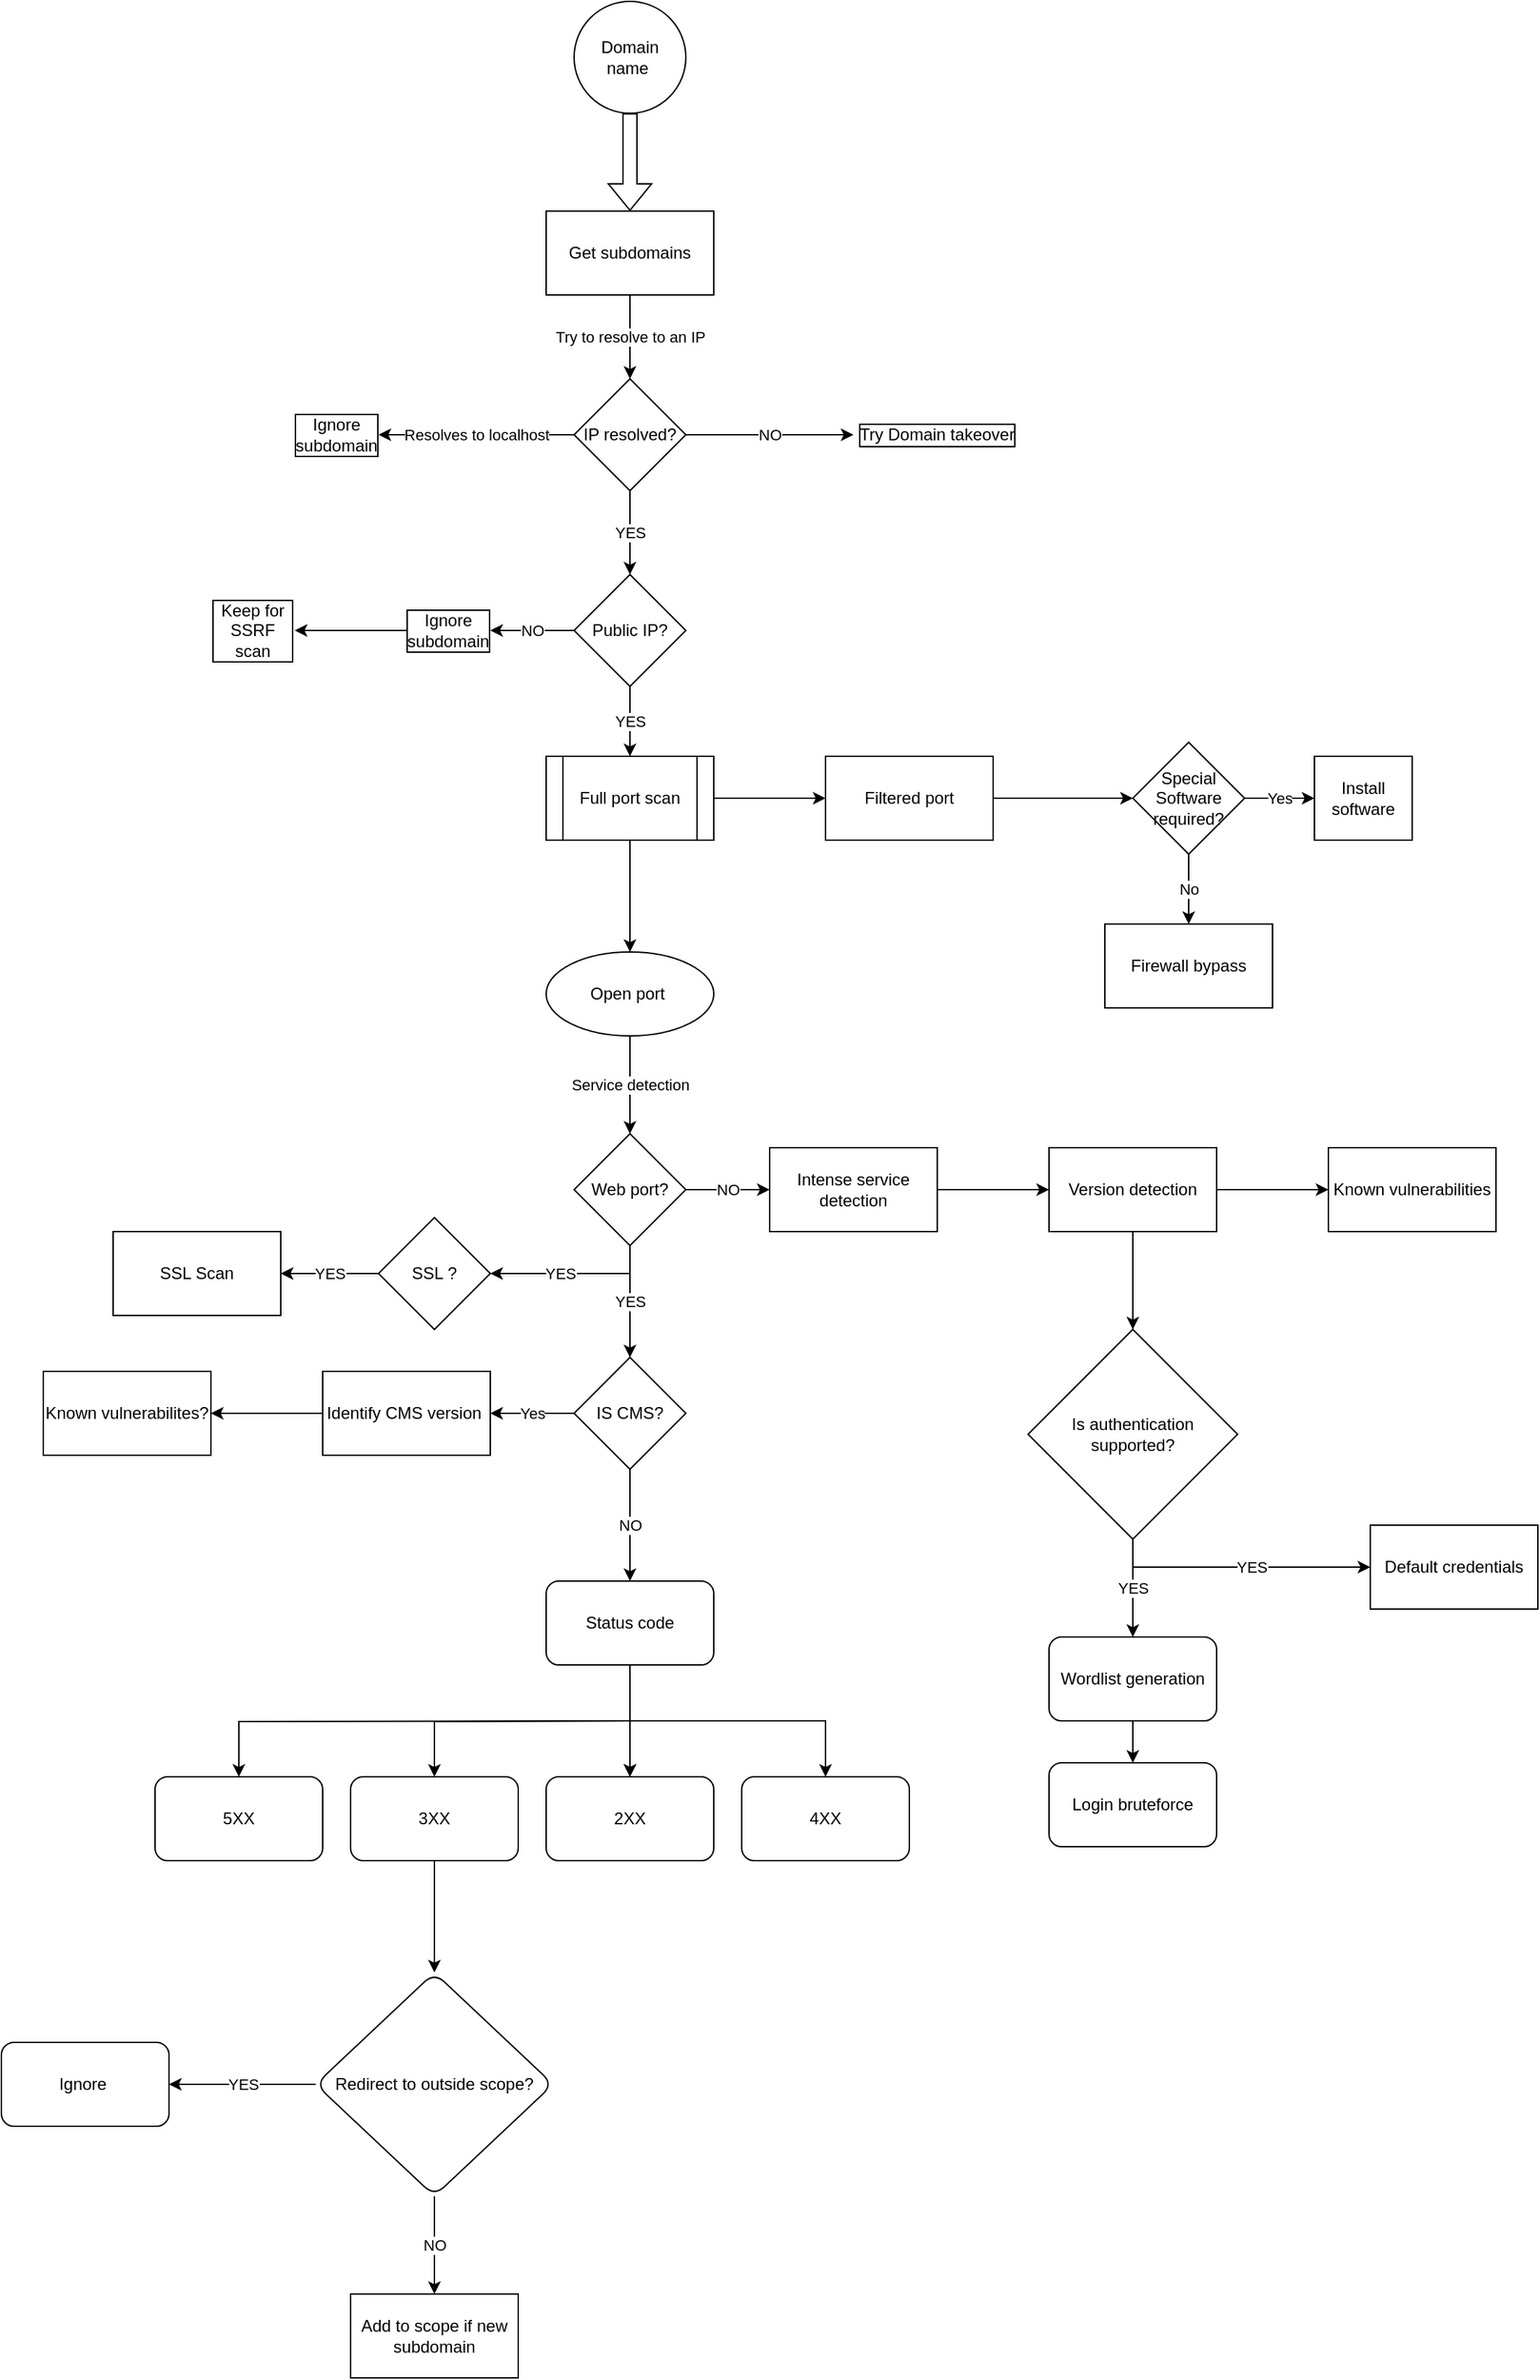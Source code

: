 <mxfile version="17.4.0" type="github">
  <diagram id="TXla3J7d8vlw2gkyMlXR" name="Page-1">
    <mxGraphModel dx="1796" dy="621" grid="1" gridSize="10" guides="1" tooltips="1" connect="1" arrows="1" fold="1" page="1" pageScale="1" pageWidth="850" pageHeight="1100" math="0" shadow="0">
      <root>
        <mxCell id="0" />
        <mxCell id="1" parent="0" />
        <mxCell id="ePnm6LU6MYLlaEyK8Rp0-1" value="Get subdomains" style="rounded=0;whiteSpace=wrap;html=1;" vertex="1" parent="1">
          <mxGeometry x="220" y="200" width="120" height="60" as="geometry" />
        </mxCell>
        <mxCell id="ePnm6LU6MYLlaEyK8Rp0-2" value="" style="shape=flexArrow;endArrow=classic;html=1;rounded=0;entryX=0.5;entryY=0;entryDx=0;entryDy=0;exitX=0.5;exitY=1;exitDx=0;exitDy=0;" edge="1" parent="1" target="ePnm6LU6MYLlaEyK8Rp0-1" source="ePnm6LU6MYLlaEyK8Rp0-88">
          <mxGeometry width="50" height="50" relative="1" as="geometry">
            <mxPoint x="280" y="140" as="sourcePoint" />
            <mxPoint x="450" y="300" as="targetPoint" />
          </mxGeometry>
        </mxCell>
        <mxCell id="ePnm6LU6MYLlaEyK8Rp0-3" value="IP resolved?" style="rhombus;whiteSpace=wrap;html=1;" vertex="1" parent="1">
          <mxGeometry x="240" y="320" width="80" height="80" as="geometry" />
        </mxCell>
        <mxCell id="ePnm6LU6MYLlaEyK8Rp0-4" value="f=" style="endArrow=classic;html=1;rounded=0;exitX=0.5;exitY=1;exitDx=0;exitDy=0;" edge="1" parent="1" source="ePnm6LU6MYLlaEyK8Rp0-1" target="ePnm6LU6MYLlaEyK8Rp0-3">
          <mxGeometry relative="1" as="geometry">
            <mxPoint x="370" y="320" as="sourcePoint" />
            <mxPoint x="470" y="320" as="targetPoint" />
          </mxGeometry>
        </mxCell>
        <mxCell id="ePnm6LU6MYLlaEyK8Rp0-5" value="Try to resolve to an IP" style="edgeLabel;resizable=0;html=1;align=center;verticalAlign=middle;labelBorderColor=none;" connectable="0" vertex="1" parent="ePnm6LU6MYLlaEyK8Rp0-4">
          <mxGeometry relative="1" as="geometry" />
        </mxCell>
        <mxCell id="ePnm6LU6MYLlaEyK8Rp0-6" value="N" style="endArrow=classic;html=1;rounded=0;exitX=1;exitY=0.5;exitDx=0;exitDy=0;" edge="1" parent="1" source="ePnm6LU6MYLlaEyK8Rp0-3">
          <mxGeometry relative="1" as="geometry">
            <mxPoint x="330" y="300" as="sourcePoint" />
            <mxPoint x="440" y="360" as="targetPoint" />
          </mxGeometry>
        </mxCell>
        <mxCell id="ePnm6LU6MYLlaEyK8Rp0-7" value="NO" style="edgeLabel;resizable=0;align=center;verticalAlign=middle;labelBorderColor=none;html=1;" connectable="0" vertex="1" parent="ePnm6LU6MYLlaEyK8Rp0-6">
          <mxGeometry relative="1" as="geometry" />
        </mxCell>
        <mxCell id="ePnm6LU6MYLlaEyK8Rp0-8" value="Try Domain takeover" style="text;html=1;strokeColor=none;fillColor=none;align=center;verticalAlign=middle;whiteSpace=wrap;rounded=0;labelBorderColor=default;" vertex="1" parent="1">
          <mxGeometry x="440" y="345" width="120" height="30" as="geometry" />
        </mxCell>
        <mxCell id="ePnm6LU6MYLlaEyK8Rp0-9" value="Resolves to localhost" style="endArrow=classic;html=1;rounded=0;exitX=0;exitY=0.5;exitDx=0;exitDy=0;entryX=1;entryY=0.5;entryDx=0;entryDy=0;" edge="1" parent="1" source="ePnm6LU6MYLlaEyK8Rp0-3" target="ePnm6LU6MYLlaEyK8Rp0-10">
          <mxGeometry relative="1" as="geometry">
            <mxPoint x="230" y="400" as="sourcePoint" />
            <mxPoint x="175.0" y="360" as="targetPoint" />
          </mxGeometry>
        </mxCell>
        <mxCell id="ePnm6LU6MYLlaEyK8Rp0-10" value="Ignore subdomain" style="text;html=1;strokeColor=none;fillColor=none;align=center;verticalAlign=middle;whiteSpace=wrap;rounded=0;labelBorderColor=default;" vertex="1" parent="1">
          <mxGeometry x="40" y="345" width="60" height="30" as="geometry" />
        </mxCell>
        <mxCell id="ePnm6LU6MYLlaEyK8Rp0-11" value="Y" style="endArrow=classic;html=1;rounded=0;exitX=0.5;exitY=1;exitDx=0;exitDy=0;" edge="1" parent="1" source="ePnm6LU6MYLlaEyK8Rp0-3">
          <mxGeometry relative="1" as="geometry">
            <mxPoint x="270" y="440" as="sourcePoint" />
            <mxPoint x="280" y="460" as="targetPoint" />
          </mxGeometry>
        </mxCell>
        <mxCell id="ePnm6LU6MYLlaEyK8Rp0-12" value="YES" style="edgeLabel;resizable=0;html=1;align=center;verticalAlign=middle;labelBorderColor=none;" connectable="0" vertex="1" parent="ePnm6LU6MYLlaEyK8Rp0-11">
          <mxGeometry relative="1" as="geometry" />
        </mxCell>
        <mxCell id="ePnm6LU6MYLlaEyK8Rp0-13" value="Public IP?" style="rhombus;whiteSpace=wrap;html=1;labelBorderColor=none;" vertex="1" parent="1">
          <mxGeometry x="240" y="460" width="80" height="80" as="geometry" />
        </mxCell>
        <mxCell id="ePnm6LU6MYLlaEyK8Rp0-14" value="N" style="endArrow=classic;html=1;rounded=0;exitX=0;exitY=0.5;exitDx=0;exitDy=0;entryX=1;entryY=0.5;entryDx=0;entryDy=0;" edge="1" parent="1" source="ePnm6LU6MYLlaEyK8Rp0-13" target="ePnm6LU6MYLlaEyK8Rp0-17">
          <mxGeometry relative="1" as="geometry">
            <mxPoint x="150" y="450" as="sourcePoint" />
            <mxPoint x="180" y="500" as="targetPoint" />
          </mxGeometry>
        </mxCell>
        <mxCell id="ePnm6LU6MYLlaEyK8Rp0-15" value="NO" style="edgeLabel;resizable=0;html=1;align=center;verticalAlign=middle;labelBorderColor=none;" connectable="0" vertex="1" parent="ePnm6LU6MYLlaEyK8Rp0-14">
          <mxGeometry relative="1" as="geometry" />
        </mxCell>
        <mxCell id="ePnm6LU6MYLlaEyK8Rp0-16" value="" style="edgeStyle=orthogonalEdgeStyle;rounded=0;orthogonalLoop=1;jettySize=auto;html=1;" edge="1" parent="1" source="ePnm6LU6MYLlaEyK8Rp0-17" target="ePnm6LU6MYLlaEyK8Rp0-80">
          <mxGeometry relative="1" as="geometry" />
        </mxCell>
        <mxCell id="ePnm6LU6MYLlaEyK8Rp0-17" value="Ignore subdomain" style="text;html=1;strokeColor=none;fillColor=none;align=center;verticalAlign=middle;whiteSpace=wrap;rounded=0;labelBorderColor=default;" vertex="1" parent="1">
          <mxGeometry x="120" y="485" width="60" height="30" as="geometry" />
        </mxCell>
        <mxCell id="ePnm6LU6MYLlaEyK8Rp0-18" value="" style="edgeStyle=orthogonalEdgeStyle;rounded=0;orthogonalLoop=1;jettySize=auto;html=1;" edge="1" parent="1" source="ePnm6LU6MYLlaEyK8Rp0-20" target="ePnm6LU6MYLlaEyK8Rp0-22">
          <mxGeometry relative="1" as="geometry" />
        </mxCell>
        <mxCell id="ePnm6LU6MYLlaEyK8Rp0-19" value="" style="edgeStyle=orthogonalEdgeStyle;rounded=0;orthogonalLoop=1;jettySize=auto;html=1;" edge="1" parent="1" source="ePnm6LU6MYLlaEyK8Rp0-20" target="ePnm6LU6MYLlaEyK8Rp0-23">
          <mxGeometry relative="1" as="geometry" />
        </mxCell>
        <mxCell id="ePnm6LU6MYLlaEyK8Rp0-20" value="Full port scan" style="shape=process;whiteSpace=wrap;html=1;backgroundOutline=1;labelBorderColor=none;" vertex="1" parent="1">
          <mxGeometry x="220.0" y="590" width="120" height="60" as="geometry" />
        </mxCell>
        <mxCell id="ePnm6LU6MYLlaEyK8Rp0-21" value="" style="edgeStyle=orthogonalEdgeStyle;rounded=0;orthogonalLoop=1;jettySize=auto;html=1;" edge="1" parent="1" source="ePnm6LU6MYLlaEyK8Rp0-22" target="ePnm6LU6MYLlaEyK8Rp0-81">
          <mxGeometry relative="1" as="geometry" />
        </mxCell>
        <mxCell id="ePnm6LU6MYLlaEyK8Rp0-22" value="Filtered port" style="whiteSpace=wrap;html=1;labelBorderColor=none;" vertex="1" parent="1">
          <mxGeometry x="420.0" y="590" width="120" height="60" as="geometry" />
        </mxCell>
        <mxCell id="ePnm6LU6MYLlaEyK8Rp0-23" value="Open port&amp;nbsp;" style="ellipse;whiteSpace=wrap;html=1;labelBorderColor=none;" vertex="1" parent="1">
          <mxGeometry x="220.0" y="730" width="120" height="60" as="geometry" />
        </mxCell>
        <mxCell id="ePnm6LU6MYLlaEyK8Rp0-24" value="S" style="endArrow=classic;html=1;rounded=0;exitX=0.5;exitY=1;exitDx=0;exitDy=0;entryX=0.5;entryY=0;entryDx=0;entryDy=0;" edge="1" parent="1" source="ePnm6LU6MYLlaEyK8Rp0-23" target="ePnm6LU6MYLlaEyK8Rp0-26">
          <mxGeometry relative="1" as="geometry">
            <mxPoint x="280" y="780" as="sourcePoint" />
            <mxPoint x="280" y="840" as="targetPoint" />
          </mxGeometry>
        </mxCell>
        <mxCell id="ePnm6LU6MYLlaEyK8Rp0-25" value="Service detection" style="edgeLabel;resizable=0;html=1;align=center;verticalAlign=middle;labelBorderColor=none;" connectable="0" vertex="1" parent="ePnm6LU6MYLlaEyK8Rp0-24">
          <mxGeometry relative="1" as="geometry" />
        </mxCell>
        <mxCell id="ePnm6LU6MYLlaEyK8Rp0-26" value="Web port?" style="rhombus;whiteSpace=wrap;html=1;labelBorderColor=none;" vertex="1" parent="1">
          <mxGeometry x="240" y="860" width="80" height="80" as="geometry" />
        </mxCell>
        <mxCell id="ePnm6LU6MYLlaEyK8Rp0-27" value="N" style="endArrow=classic;html=1;rounded=0;exitX=1;exitY=0.5;exitDx=0;exitDy=0;" edge="1" parent="1" source="ePnm6LU6MYLlaEyK8Rp0-26" target="ePnm6LU6MYLlaEyK8Rp0-30">
          <mxGeometry relative="1" as="geometry">
            <mxPoint x="270" y="890" as="sourcePoint" />
            <mxPoint x="400" y="900" as="targetPoint" />
          </mxGeometry>
        </mxCell>
        <mxCell id="ePnm6LU6MYLlaEyK8Rp0-28" value="NO" style="edgeLabel;resizable=0;html=1;align=center;verticalAlign=middle;labelBorderColor=none;" connectable="0" vertex="1" parent="ePnm6LU6MYLlaEyK8Rp0-27">
          <mxGeometry relative="1" as="geometry" />
        </mxCell>
        <mxCell id="ePnm6LU6MYLlaEyK8Rp0-29" value="" style="edgeStyle=orthogonalEdgeStyle;rounded=0;orthogonalLoop=1;jettySize=auto;html=1;" edge="1" parent="1" source="ePnm6LU6MYLlaEyK8Rp0-30" target="ePnm6LU6MYLlaEyK8Rp0-33">
          <mxGeometry relative="1" as="geometry" />
        </mxCell>
        <mxCell id="ePnm6LU6MYLlaEyK8Rp0-30" value="Intense service detection" style="rounded=0;whiteSpace=wrap;html=1;labelBorderColor=none;" vertex="1" parent="1">
          <mxGeometry x="380" y="870" width="120" height="60" as="geometry" />
        </mxCell>
        <mxCell id="ePnm6LU6MYLlaEyK8Rp0-31" value="" style="edgeStyle=orthogonalEdgeStyle;rounded=0;orthogonalLoop=1;jettySize=auto;html=1;" edge="1" parent="1" source="ePnm6LU6MYLlaEyK8Rp0-33" target="ePnm6LU6MYLlaEyK8Rp0-34">
          <mxGeometry relative="1" as="geometry" />
        </mxCell>
        <mxCell id="ePnm6LU6MYLlaEyK8Rp0-32" value="" style="edgeStyle=orthogonalEdgeStyle;rounded=0;orthogonalLoop=1;jettySize=auto;html=1;" edge="1" parent="1" source="ePnm6LU6MYLlaEyK8Rp0-33" target="ePnm6LU6MYLlaEyK8Rp0-35">
          <mxGeometry relative="1" as="geometry" />
        </mxCell>
        <mxCell id="ePnm6LU6MYLlaEyK8Rp0-33" value="Version detection" style="rounded=0;whiteSpace=wrap;html=1;labelBorderColor=none;" vertex="1" parent="1">
          <mxGeometry x="580" y="870" width="120" height="60" as="geometry" />
        </mxCell>
        <mxCell id="ePnm6LU6MYLlaEyK8Rp0-34" value="Known vulnerabilities" style="rounded=0;whiteSpace=wrap;html=1;labelBorderColor=none;" vertex="1" parent="1">
          <mxGeometry x="780" y="870" width="120" height="60" as="geometry" />
        </mxCell>
        <mxCell id="ePnm6LU6MYLlaEyK8Rp0-35" value="Is authentication supported?" style="rhombus;whiteSpace=wrap;html=1;rounded=0;labelBorderColor=none;" vertex="1" parent="1">
          <mxGeometry x="565" y="1000" width="150" height="150" as="geometry" />
        </mxCell>
        <mxCell id="ePnm6LU6MYLlaEyK8Rp0-36" value="Default credentials" style="whiteSpace=wrap;html=1;rounded=0;labelBorderColor=none;" vertex="1" parent="1">
          <mxGeometry x="810" y="1140" width="120" height="60" as="geometry" />
        </mxCell>
        <mxCell id="ePnm6LU6MYLlaEyK8Rp0-37" value="" style="endArrow=classic;html=1;rounded=0;entryX=0;entryY=0.5;entryDx=0;entryDy=0;" edge="1" parent="1" target="ePnm6LU6MYLlaEyK8Rp0-36">
          <mxGeometry relative="1" as="geometry">
            <mxPoint x="640" y="1170" as="sourcePoint" />
            <mxPoint x="750" y="1060" as="targetPoint" />
          </mxGeometry>
        </mxCell>
        <mxCell id="ePnm6LU6MYLlaEyK8Rp0-38" value="YES" style="edgeLabel;resizable=0;html=1;align=center;verticalAlign=middle;labelBorderColor=none;" connectable="0" vertex="1" parent="ePnm6LU6MYLlaEyK8Rp0-37">
          <mxGeometry relative="1" as="geometry" />
        </mxCell>
        <mxCell id="ePnm6LU6MYLlaEyK8Rp0-39" value="" style="endArrow=classic;html=1;rounded=0;exitX=0.5;exitY=1;exitDx=0;exitDy=0;" edge="1" parent="1" source="ePnm6LU6MYLlaEyK8Rp0-35" target="ePnm6LU6MYLlaEyK8Rp0-42">
          <mxGeometry relative="1" as="geometry">
            <mxPoint x="620" y="1100" as="sourcePoint" />
            <mxPoint x="640" y="1210" as="targetPoint" />
          </mxGeometry>
        </mxCell>
        <mxCell id="ePnm6LU6MYLlaEyK8Rp0-40" value="YES" style="edgeLabel;resizable=0;html=1;align=center;verticalAlign=middle;labelBorderColor=none;" connectable="0" vertex="1" parent="ePnm6LU6MYLlaEyK8Rp0-39">
          <mxGeometry relative="1" as="geometry" />
        </mxCell>
        <mxCell id="ePnm6LU6MYLlaEyK8Rp0-41" value="" style="edgeStyle=orthogonalEdgeStyle;rounded=0;orthogonalLoop=1;jettySize=auto;html=1;" edge="1" parent="1" source="ePnm6LU6MYLlaEyK8Rp0-42" target="ePnm6LU6MYLlaEyK8Rp0-43">
          <mxGeometry relative="1" as="geometry" />
        </mxCell>
        <mxCell id="ePnm6LU6MYLlaEyK8Rp0-42" value="Wordlist generation" style="rounded=1;whiteSpace=wrap;html=1;labelBorderColor=none;" vertex="1" parent="1">
          <mxGeometry x="580" y="1220" width="120" height="60" as="geometry" />
        </mxCell>
        <mxCell id="ePnm6LU6MYLlaEyK8Rp0-43" value="Login bruteforce" style="rounded=1;whiteSpace=wrap;html=1;labelBorderColor=none;" vertex="1" parent="1">
          <mxGeometry x="580" y="1310" width="120" height="60" as="geometry" />
        </mxCell>
        <mxCell id="ePnm6LU6MYLlaEyK8Rp0-44" value="IS CMS?" style="rhombus;whiteSpace=wrap;html=1;labelBorderColor=none;" vertex="1" parent="1">
          <mxGeometry x="240" y="1020" width="80" height="80" as="geometry" />
        </mxCell>
        <mxCell id="ePnm6LU6MYLlaEyK8Rp0-45" value="" style="endArrow=classic;html=1;rounded=0;exitX=0.5;exitY=1;exitDx=0;exitDy=0;entryX=0.5;entryY=0;entryDx=0;entryDy=0;" edge="1" parent="1" source="ePnm6LU6MYLlaEyK8Rp0-26" target="ePnm6LU6MYLlaEyK8Rp0-44">
          <mxGeometry relative="1" as="geometry">
            <mxPoint x="210" y="1040" as="sourcePoint" />
            <mxPoint x="310" y="1040" as="targetPoint" />
          </mxGeometry>
        </mxCell>
        <mxCell id="ePnm6LU6MYLlaEyK8Rp0-46" value="YES" style="edgeLabel;resizable=0;html=1;align=center;verticalAlign=middle;labelBorderColor=none;" connectable="0" vertex="1" parent="ePnm6LU6MYLlaEyK8Rp0-45">
          <mxGeometry relative="1" as="geometry" />
        </mxCell>
        <mxCell id="ePnm6LU6MYLlaEyK8Rp0-47" value="" style="edgeStyle=orthogonalEdgeStyle;rounded=0;orthogonalLoop=1;jettySize=auto;html=1;" edge="1" parent="1" source="ePnm6LU6MYLlaEyK8Rp0-48" target="ePnm6LU6MYLlaEyK8Rp0-49">
          <mxGeometry relative="1" as="geometry" />
        </mxCell>
        <mxCell id="ePnm6LU6MYLlaEyK8Rp0-48" value="Identify CMS version&amp;nbsp;" style="whiteSpace=wrap;html=1;labelBorderColor=none;" vertex="1" parent="1">
          <mxGeometry x="60" y="1030" width="120" height="60" as="geometry" />
        </mxCell>
        <mxCell id="ePnm6LU6MYLlaEyK8Rp0-49" value="Known vulnerabilites?" style="whiteSpace=wrap;html=1;labelBorderColor=none;" vertex="1" parent="1">
          <mxGeometry x="-140" y="1030" width="120" height="60" as="geometry" />
        </mxCell>
        <mxCell id="ePnm6LU6MYLlaEyK8Rp0-50" value="" style="endArrow=classic;html=1;rounded=0;exitX=0;exitY=0.5;exitDx=0;exitDy=0;entryX=1;entryY=0.5;entryDx=0;entryDy=0;" edge="1" parent="1" source="ePnm6LU6MYLlaEyK8Rp0-44" target="ePnm6LU6MYLlaEyK8Rp0-48">
          <mxGeometry relative="1" as="geometry">
            <mxPoint x="140" y="1040" as="sourcePoint" />
            <mxPoint x="240" y="1040" as="targetPoint" />
          </mxGeometry>
        </mxCell>
        <mxCell id="ePnm6LU6MYLlaEyK8Rp0-51" value="Yes" style="edgeLabel;resizable=0;html=1;align=center;verticalAlign=middle;labelBorderColor=none;" connectable="0" vertex="1" parent="ePnm6LU6MYLlaEyK8Rp0-50">
          <mxGeometry relative="1" as="geometry" />
        </mxCell>
        <mxCell id="ePnm6LU6MYLlaEyK8Rp0-52" value="" style="endArrow=classic;html=1;rounded=0;exitX=0.5;exitY=1;exitDx=0;exitDy=0;entryX=0.5;entryY=0;entryDx=0;entryDy=0;" edge="1" parent="1" source="ePnm6LU6MYLlaEyK8Rp0-44" target="ePnm6LU6MYLlaEyK8Rp0-65">
          <mxGeometry relative="1" as="geometry">
            <mxPoint x="330" y="1180" as="sourcePoint" />
            <mxPoint x="280" y="1160" as="targetPoint" />
          </mxGeometry>
        </mxCell>
        <mxCell id="ePnm6LU6MYLlaEyK8Rp0-53" value="NO" style="edgeLabel;resizable=0;html=1;align=center;verticalAlign=middle;labelBorderColor=none;" connectable="0" vertex="1" parent="ePnm6LU6MYLlaEyK8Rp0-52">
          <mxGeometry relative="1" as="geometry" />
        </mxCell>
        <mxCell id="ePnm6LU6MYLlaEyK8Rp0-54" value="" style="endArrow=classic;html=1;rounded=0;entryX=1;entryY=0.5;entryDx=0;entryDy=0;" edge="1" parent="1" target="ePnm6LU6MYLlaEyK8Rp0-56">
          <mxGeometry relative="1" as="geometry">
            <mxPoint x="280" y="960" as="sourcePoint" />
            <mxPoint x="140" y="900" as="targetPoint" />
          </mxGeometry>
        </mxCell>
        <mxCell id="ePnm6LU6MYLlaEyK8Rp0-55" value="YES" style="edgeLabel;resizable=0;html=1;align=center;verticalAlign=middle;labelBorderColor=none;" connectable="0" vertex="1" parent="ePnm6LU6MYLlaEyK8Rp0-54">
          <mxGeometry relative="1" as="geometry" />
        </mxCell>
        <mxCell id="ePnm6LU6MYLlaEyK8Rp0-56" value="SSL ?" style="rhombus;whiteSpace=wrap;html=1;labelBorderColor=none;" vertex="1" parent="1">
          <mxGeometry x="100" y="920" width="80" height="80" as="geometry" />
        </mxCell>
        <mxCell id="ePnm6LU6MYLlaEyK8Rp0-57" value="SSL Scan" style="whiteSpace=wrap;html=1;labelBorderColor=none;" vertex="1" parent="1">
          <mxGeometry x="-90" y="930" width="120" height="60" as="geometry" />
        </mxCell>
        <mxCell id="ePnm6LU6MYLlaEyK8Rp0-58" value="" style="endArrow=classic;html=1;rounded=0;exitX=0;exitY=0.5;exitDx=0;exitDy=0;entryX=1;entryY=0.5;entryDx=0;entryDy=0;" edge="1" parent="1" source="ePnm6LU6MYLlaEyK8Rp0-56" target="ePnm6LU6MYLlaEyK8Rp0-57">
          <mxGeometry relative="1" as="geometry">
            <mxPoint x="180" y="990" as="sourcePoint" />
            <mxPoint x="280" y="990" as="targetPoint" />
          </mxGeometry>
        </mxCell>
        <mxCell id="ePnm6LU6MYLlaEyK8Rp0-59" value="YES" style="edgeLabel;resizable=0;html=1;align=center;verticalAlign=middle;labelBorderColor=none;" connectable="0" vertex="1" parent="ePnm6LU6MYLlaEyK8Rp0-58">
          <mxGeometry relative="1" as="geometry" />
        </mxCell>
        <mxCell id="ePnm6LU6MYLlaEyK8Rp0-60" value="" style="edgeStyle=orthogonalEdgeStyle;rounded=0;orthogonalLoop=1;jettySize=auto;html=1;" edge="1" parent="1" source="ePnm6LU6MYLlaEyK8Rp0-65" target="ePnm6LU6MYLlaEyK8Rp0-66">
          <mxGeometry relative="1" as="geometry" />
        </mxCell>
        <mxCell id="ePnm6LU6MYLlaEyK8Rp0-61" value="" style="edgeStyle=orthogonalEdgeStyle;rounded=0;orthogonalLoop=1;jettySize=auto;html=1;" edge="1" parent="1" source="ePnm6LU6MYLlaEyK8Rp0-65" target="ePnm6LU6MYLlaEyK8Rp0-66">
          <mxGeometry relative="1" as="geometry" />
        </mxCell>
        <mxCell id="ePnm6LU6MYLlaEyK8Rp0-62" value="" style="edgeStyle=orthogonalEdgeStyle;rounded=0;orthogonalLoop=1;jettySize=auto;html=1;" edge="1" parent="1" target="ePnm6LU6MYLlaEyK8Rp0-67">
          <mxGeometry relative="1" as="geometry">
            <mxPoint x="280" y="1240" as="sourcePoint" />
            <Array as="points">
              <mxPoint x="280" y="1280" />
              <mxPoint x="420" y="1280" />
            </Array>
          </mxGeometry>
        </mxCell>
        <mxCell id="ePnm6LU6MYLlaEyK8Rp0-63" value="" style="edgeStyle=orthogonalEdgeStyle;rounded=0;orthogonalLoop=1;jettySize=auto;html=1;" edge="1" parent="1" target="ePnm6LU6MYLlaEyK8Rp0-69">
          <mxGeometry relative="1" as="geometry">
            <mxPoint x="280" y="1280" as="sourcePoint" />
          </mxGeometry>
        </mxCell>
        <mxCell id="ePnm6LU6MYLlaEyK8Rp0-64" value="" style="edgeStyle=orthogonalEdgeStyle;rounded=0;orthogonalLoop=1;jettySize=auto;html=1;" edge="1" parent="1" target="ePnm6LU6MYLlaEyK8Rp0-70">
          <mxGeometry relative="1" as="geometry">
            <mxPoint x="280" y="1280" as="sourcePoint" />
          </mxGeometry>
        </mxCell>
        <mxCell id="ePnm6LU6MYLlaEyK8Rp0-65" value="Status code" style="rounded=1;whiteSpace=wrap;html=1;labelBorderColor=none;" vertex="1" parent="1">
          <mxGeometry x="220" y="1180" width="120" height="60" as="geometry" />
        </mxCell>
        <mxCell id="ePnm6LU6MYLlaEyK8Rp0-66" value="2XX" style="whiteSpace=wrap;html=1;rounded=1;labelBorderColor=none;" vertex="1" parent="1">
          <mxGeometry x="220" y="1320" width="120" height="60" as="geometry" />
        </mxCell>
        <mxCell id="ePnm6LU6MYLlaEyK8Rp0-67" value="4XX" style="whiteSpace=wrap;html=1;rounded=1;labelBorderColor=none;" vertex="1" parent="1">
          <mxGeometry x="360" y="1320" width="120" height="60" as="geometry" />
        </mxCell>
        <mxCell id="ePnm6LU6MYLlaEyK8Rp0-68" value="" style="edgeStyle=orthogonalEdgeStyle;rounded=0;orthogonalLoop=1;jettySize=auto;html=1;" edge="1" parent="1" source="ePnm6LU6MYLlaEyK8Rp0-69" target="ePnm6LU6MYLlaEyK8Rp0-71">
          <mxGeometry relative="1" as="geometry" />
        </mxCell>
        <mxCell id="ePnm6LU6MYLlaEyK8Rp0-69" value="3XX" style="whiteSpace=wrap;html=1;rounded=1;labelBorderColor=none;" vertex="1" parent="1">
          <mxGeometry x="80" y="1320" width="120" height="60" as="geometry" />
        </mxCell>
        <mxCell id="ePnm6LU6MYLlaEyK8Rp0-70" value="5XX" style="whiteSpace=wrap;html=1;rounded=1;labelBorderColor=none;" vertex="1" parent="1">
          <mxGeometry x="-60" y="1320" width="120" height="60" as="geometry" />
        </mxCell>
        <mxCell id="ePnm6LU6MYLlaEyK8Rp0-71" value="Redirect to outside scope?" style="rhombus;whiteSpace=wrap;html=1;rounded=1;labelBorderColor=none;" vertex="1" parent="1">
          <mxGeometry x="55" y="1460" width="170" height="160" as="geometry" />
        </mxCell>
        <mxCell id="ePnm6LU6MYLlaEyK8Rp0-72" value="Ignore&amp;nbsp;" style="whiteSpace=wrap;html=1;rounded=1;labelBorderColor=none;" vertex="1" parent="1">
          <mxGeometry x="-170" y="1510" width="120" height="60" as="geometry" />
        </mxCell>
        <mxCell id="ePnm6LU6MYLlaEyK8Rp0-73" value="" style="endArrow=classic;html=1;rounded=0;exitX=0;exitY=0.5;exitDx=0;exitDy=0;entryX=1;entryY=0.5;entryDx=0;entryDy=0;" edge="1" parent="1" source="ePnm6LU6MYLlaEyK8Rp0-71" target="ePnm6LU6MYLlaEyK8Rp0-72">
          <mxGeometry relative="1" as="geometry">
            <mxPoint x="-30" y="1520" as="sourcePoint" />
            <mxPoint x="70" y="1520" as="targetPoint" />
          </mxGeometry>
        </mxCell>
        <mxCell id="ePnm6LU6MYLlaEyK8Rp0-74" value="YES" style="edgeLabel;resizable=0;html=1;align=center;verticalAlign=middle;labelBorderColor=none;" connectable="0" vertex="1" parent="ePnm6LU6MYLlaEyK8Rp0-73">
          <mxGeometry relative="1" as="geometry" />
        </mxCell>
        <mxCell id="ePnm6LU6MYLlaEyK8Rp0-75" value="k" style="endArrow=classic;html=1;rounded=0;exitX=0.5;exitY=1;exitDx=0;exitDy=0;entryX=0.5;entryY=0;entryDx=0;entryDy=0;" edge="1" parent="1" source="ePnm6LU6MYLlaEyK8Rp0-71" target="ePnm6LU6MYLlaEyK8Rp0-77">
          <mxGeometry relative="1" as="geometry">
            <mxPoint x="-30" y="1640" as="sourcePoint" />
            <mxPoint x="140" y="1680" as="targetPoint" />
          </mxGeometry>
        </mxCell>
        <mxCell id="ePnm6LU6MYLlaEyK8Rp0-76" value="NO" style="edgeLabel;resizable=0;html=1;align=center;verticalAlign=middle;labelBorderColor=none;" connectable="0" vertex="1" parent="ePnm6LU6MYLlaEyK8Rp0-75">
          <mxGeometry relative="1" as="geometry" />
        </mxCell>
        <mxCell id="ePnm6LU6MYLlaEyK8Rp0-77" value="Add to scope if new subdomain" style="rounded=0;whiteSpace=wrap;html=1;labelBorderColor=none;" vertex="1" parent="1">
          <mxGeometry x="80" y="1690" width="120" height="60" as="geometry" />
        </mxCell>
        <mxCell id="ePnm6LU6MYLlaEyK8Rp0-78" value="" style="endArrow=classic;html=1;rounded=0;exitX=0.5;exitY=1;exitDx=0;exitDy=0;entryX=0.5;entryY=0;entryDx=0;entryDy=0;" edge="1" parent="1" source="ePnm6LU6MYLlaEyK8Rp0-13" target="ePnm6LU6MYLlaEyK8Rp0-20">
          <mxGeometry relative="1" as="geometry">
            <mxPoint x="260" y="590" as="sourcePoint" />
            <mxPoint x="360" y="590" as="targetPoint" />
          </mxGeometry>
        </mxCell>
        <mxCell id="ePnm6LU6MYLlaEyK8Rp0-79" value="YES" style="edgeLabel;resizable=0;html=1;align=center;verticalAlign=middle;labelBorderColor=none;" connectable="0" vertex="1" parent="ePnm6LU6MYLlaEyK8Rp0-78">
          <mxGeometry relative="1" as="geometry" />
        </mxCell>
        <mxCell id="ePnm6LU6MYLlaEyK8Rp0-80" value="Keep for SSRF scan" style="text;html=1;strokeColor=none;fillColor=none;align=center;verticalAlign=middle;whiteSpace=wrap;rounded=0;labelBorderColor=default;" vertex="1" parent="1">
          <mxGeometry x="-20" y="485" width="60" height="30" as="geometry" />
        </mxCell>
        <mxCell id="ePnm6LU6MYLlaEyK8Rp0-81" value="Special Software required?" style="rhombus;whiteSpace=wrap;html=1;labelBorderColor=none;" vertex="1" parent="1">
          <mxGeometry x="640.0" y="580" width="80" height="80" as="geometry" />
        </mxCell>
        <mxCell id="ePnm6LU6MYLlaEyK8Rp0-82" value="N" style="endArrow=classic;html=1;rounded=0;exitX=0.5;exitY=1;exitDx=0;exitDy=0;entryX=0.5;entryY=0;entryDx=0;entryDy=0;" edge="1" parent="1" source="ePnm6LU6MYLlaEyK8Rp0-81" target="ePnm6LU6MYLlaEyK8Rp0-84">
          <mxGeometry relative="1" as="geometry">
            <mxPoint x="600" y="670" as="sourcePoint" />
            <mxPoint x="680" y="700" as="targetPoint" />
          </mxGeometry>
        </mxCell>
        <mxCell id="ePnm6LU6MYLlaEyK8Rp0-83" value="No" style="edgeLabel;resizable=0;html=1;align=center;verticalAlign=middle;labelBorderColor=none;" connectable="0" vertex="1" parent="ePnm6LU6MYLlaEyK8Rp0-82">
          <mxGeometry relative="1" as="geometry" />
        </mxCell>
        <mxCell id="ePnm6LU6MYLlaEyK8Rp0-84" value="Firewall bypass" style="rounded=0;whiteSpace=wrap;html=1;labelBorderColor=none;" vertex="1" parent="1">
          <mxGeometry x="620" y="710" width="120" height="60" as="geometry" />
        </mxCell>
        <mxCell id="ePnm6LU6MYLlaEyK8Rp0-85" value="" style="endArrow=classic;html=1;rounded=0;exitX=1;exitY=0.5;exitDx=0;exitDy=0;entryX=0;entryY=0.5;entryDx=0;entryDy=0;" edge="1" parent="1" source="ePnm6LU6MYLlaEyK8Rp0-81" target="ePnm6LU6MYLlaEyK8Rp0-87">
          <mxGeometry relative="1" as="geometry">
            <mxPoint x="600" y="690" as="sourcePoint" />
            <mxPoint x="780" y="620" as="targetPoint" />
          </mxGeometry>
        </mxCell>
        <mxCell id="ePnm6LU6MYLlaEyK8Rp0-86" value="Yes" style="edgeLabel;resizable=0;html=1;align=center;verticalAlign=middle;labelBorderColor=none;" connectable="0" vertex="1" parent="ePnm6LU6MYLlaEyK8Rp0-85">
          <mxGeometry relative="1" as="geometry" />
        </mxCell>
        <mxCell id="ePnm6LU6MYLlaEyK8Rp0-87" value="Install software" style="rounded=0;whiteSpace=wrap;html=1;labelBorderColor=none;" vertex="1" parent="1">
          <mxGeometry x="770" y="590" width="70" height="60" as="geometry" />
        </mxCell>
        <mxCell id="ePnm6LU6MYLlaEyK8Rp0-88" value="Domain name&amp;nbsp;" style="ellipse;whiteSpace=wrap;html=1;aspect=fixed;labelBorderColor=none;" vertex="1" parent="1">
          <mxGeometry x="240" y="50" width="80" height="80" as="geometry" />
        </mxCell>
      </root>
    </mxGraphModel>
  </diagram>
</mxfile>
